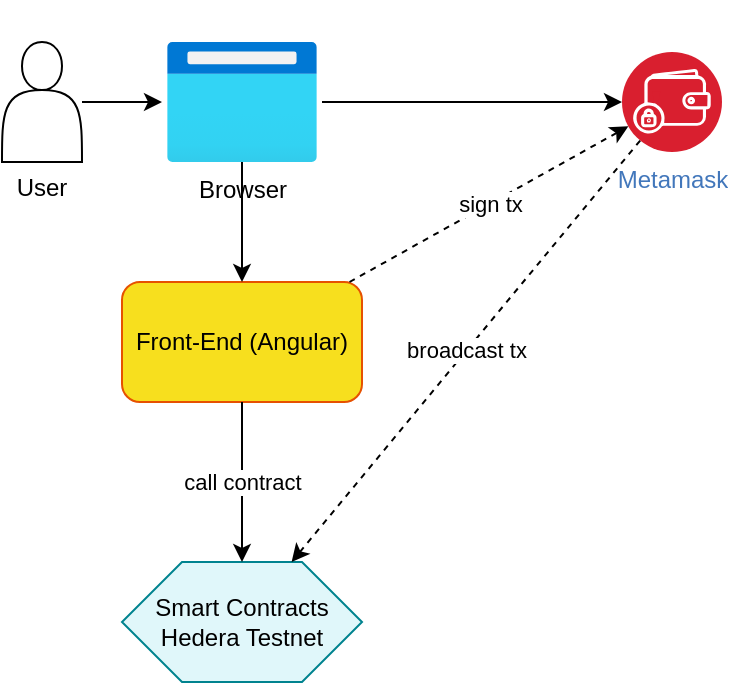 <mxfile version="26.2.12">
  <diagram name="Web3 Dapp No Backend" id="1">
    <mxGraphModel dx="742" dy="385" grid="1" gridSize="10" guides="1" tooltips="1" connect="1" arrows="1" fold="1" page="1" pageScale="1" pageWidth="850" pageHeight="1100" math="0" shadow="0">
      <root>
        <mxCell id="0" />
        <mxCell id="1" parent="0" />
        <mxCell id="user" value="&lt;div&gt;&lt;br&gt;&lt;/div&gt;&lt;div&gt;&lt;br&gt;&lt;/div&gt;&lt;div&gt;&lt;br&gt;&lt;/div&gt;&lt;div&gt;&lt;br&gt;&lt;/div&gt;&lt;div&gt;&lt;br&gt;&lt;/div&gt;&lt;div&gt;&lt;span style=&quot;background-color: transparent; color: light-dark(rgb(0, 0, 0), rgb(255, 255, 255));&quot;&gt;&lt;br&gt;&lt;/span&gt;&lt;/div&gt;&lt;div&gt;&lt;span style=&quot;background-color: transparent; color: light-dark(rgb(0, 0, 0), rgb(255, 255, 255));&quot;&gt;User&lt;/span&gt;&lt;/div&gt;" style="shape=actor;whiteSpace=wrap;html=1;" parent="1" vertex="1">
          <mxGeometry x="40" y="20" width="40" height="60" as="geometry" />
        </mxCell>
        <mxCell id="browser" value="Browser" style="image;aspect=fixed;html=1;align=center;fontSize=12;image=img/lib/azure2/general/Browser.svg;" parent="1" vertex="1">
          <mxGeometry x="120" y="20" width="80" height="60" as="geometry" />
        </mxCell>
        <mxCell id="metamask" value="Metamask" style="image;aspect=fixed;perimeter=ellipsePerimeter;html=1;align=center;fontColor=#4277BB;fontSize=12;image=img/lib/ibm/blockchain/wallet.svg;" parent="1" vertex="1">
          <mxGeometry x="350" y="25" width="50" height="50" as="geometry" />
        </mxCell>
        <mxCell id="frontend" value="Front-End (Angular)" style="shape=rectangle;rounded=1;whiteSpace=wrap;html=1;fillColor=#F7DF1E;strokeColor=#E65100;fontSize=12;" parent="1" vertex="1">
          <mxGeometry x="100" y="140" width="120" height="60" as="geometry" />
        </mxCell>
        <mxCell id="smartcontracts" value="Smart Contracts&#xa;Hedera Testnet" style="shape=hexagon;whiteSpace=wrap;html=1;fillColor=#E0F7FA;strokeColor=#00838F;fontSize=12;" parent="1" vertex="1">
          <mxGeometry x="100" y="280" width="120" height="60" as="geometry" />
        </mxCell>
        <mxCell id="edge1" style="endArrow=classic;html=1;" parent="1" source="user" target="browser" edge="1">
          <mxGeometry relative="1" as="geometry" />
        </mxCell>
        <mxCell id="edge2" style="endArrow=classic;html=1;" parent="1" source="browser" target="metamask" edge="1">
          <mxGeometry relative="1" as="geometry" />
        </mxCell>
        <mxCell id="edge3" style="endArrow=classic;html=1;" parent="1" source="browser" target="frontend" edge="1">
          <mxGeometry relative="1" as="geometry" />
        </mxCell>
        <mxCell id="edge4" value="sign tx" style="endArrow=classic;dashed=1;html=1;" parent="1" source="frontend" target="metamask" edge="1">
          <mxGeometry relative="1" as="geometry" />
        </mxCell>
        <mxCell id="edge5" value="call contract" style="endArrow=classic;html=1;" parent="1" source="frontend" target="smartcontracts" edge="1">
          <mxGeometry relative="1" as="geometry" />
        </mxCell>
        <mxCell id="edge6" value="broadcast tx" style="endArrow=classic;dashed=1;html=1;" parent="1" source="metamask" target="smartcontracts" edge="1">
          <mxGeometry relative="1" as="geometry" />
        </mxCell>
      </root>
    </mxGraphModel>
  </diagram>
</mxfile>
